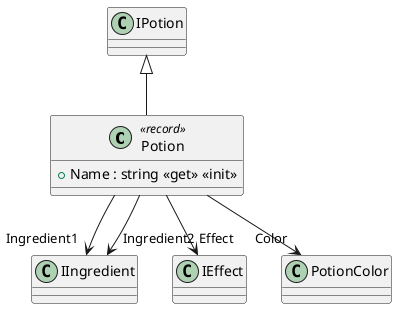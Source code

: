 @startuml
class Potion <<record>> {
    + Name : string <<get>> <<init>>
}
IPotion <|-- Potion
Potion --> "Ingredient1" IIngredient
Potion --> "Ingredient2" IIngredient
Potion --> "Effect" IEffect
Potion --> "Color" PotionColor
@enduml
